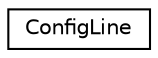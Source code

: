 digraph "Graphical Class Hierarchy"
{
  edge [fontname="Helvetica",fontsize="10",labelfontname="Helvetica",labelfontsize="10"];
  node [fontname="Helvetica",fontsize="10",shape=record];
  rankdir="LR";
  Node0 [label="ConfigLine",height=0.2,width=0.4,color="black", fillcolor="white", style="filled",URL="$classkaldi_1_1nnet3_1_1ConfigLine.html",tooltip="This class is responsible for parsing input like hi-there xx=yyy a=b c empty= f-oo=Append(bar, sss) ba_z=123 bing=&#39;a b c&#39; baz=\"a b c d=&#39;a b&#39; e\" and giving you access to the fields, in this case. "];
}
